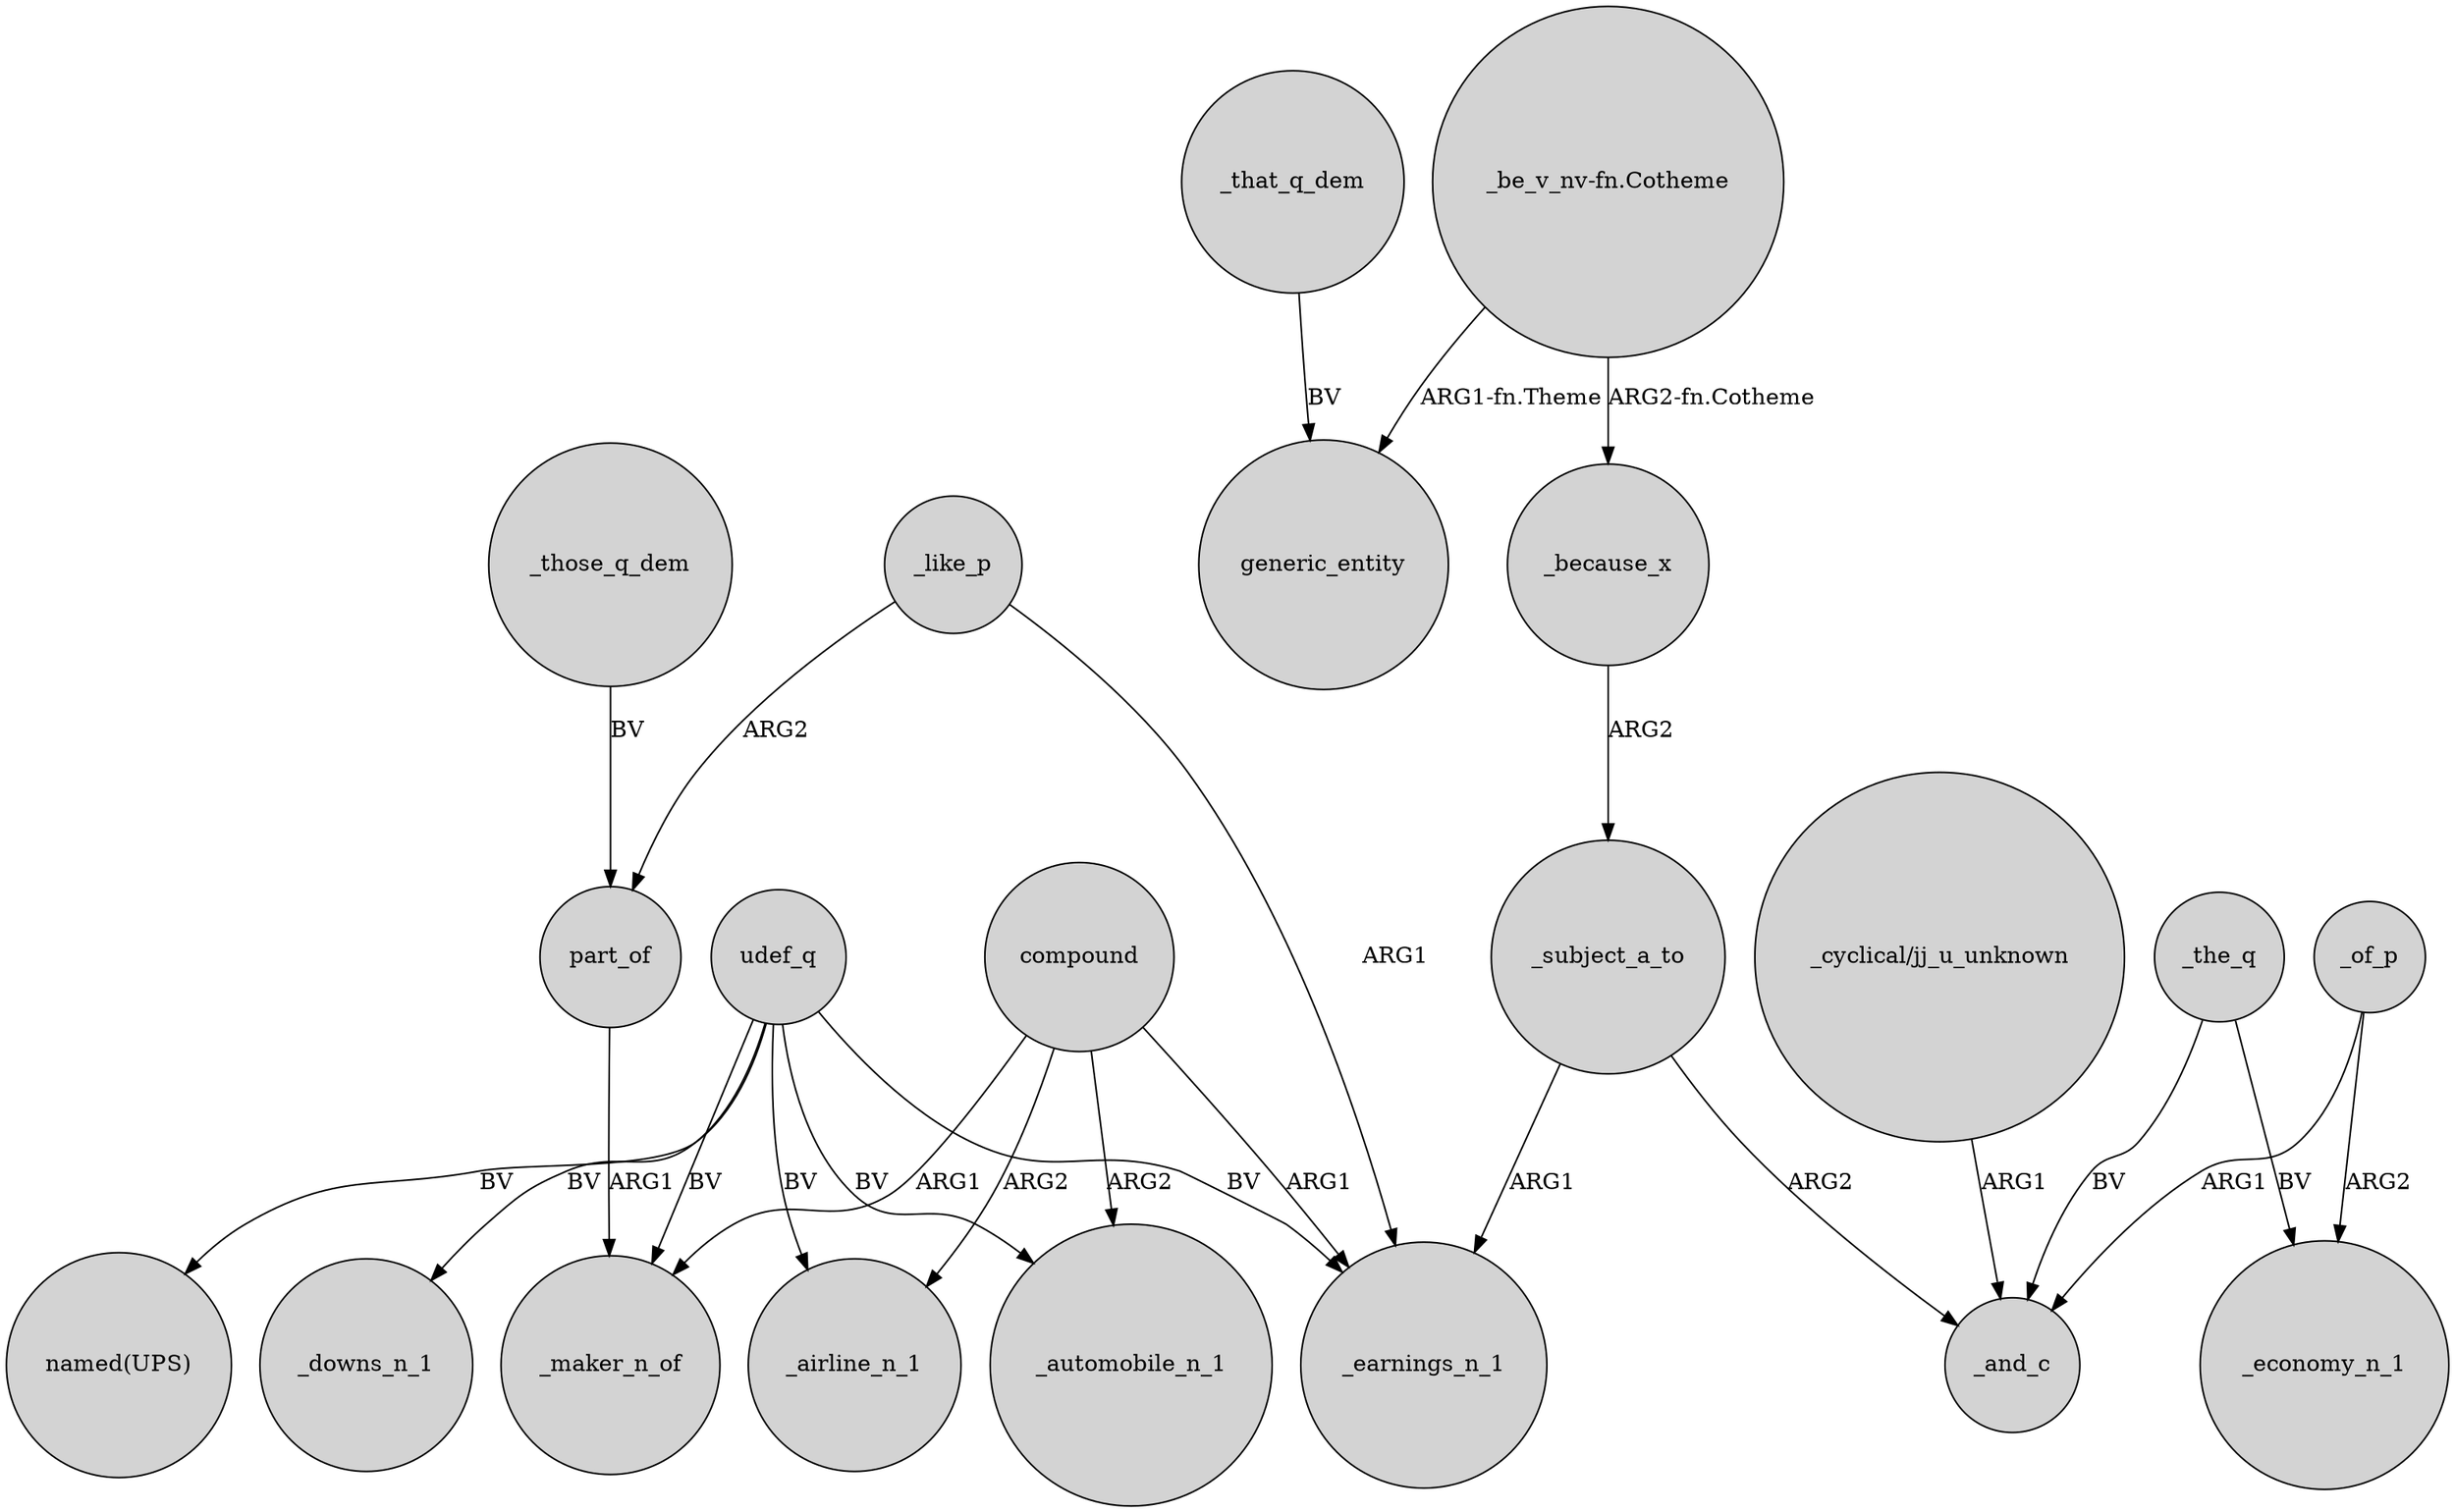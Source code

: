 digraph {
	node [shape=circle style=filled]
	_those_q_dem -> part_of [label=BV]
	_the_q -> _and_c [label=BV]
	_subject_a_to -> _and_c [label=ARG2]
	udef_q -> _airline_n_1 [label=BV]
	_like_p -> part_of [label=ARG2]
	_of_p -> _and_c [label=ARG1]
	udef_q -> _automobile_n_1 [label=BV]
	udef_q -> _maker_n_of [label=BV]
	part_of -> _maker_n_of [label=ARG1]
	"_cyclical/jj_u_unknown" -> _and_c [label=ARG1]
	compound -> _airline_n_1 [label=ARG2]
	udef_q -> _earnings_n_1 [label=BV]
	_because_x -> _subject_a_to [label=ARG2]
	"_be_v_nv-fn.Cotheme" -> generic_entity [label="ARG1-fn.Theme"]
	compound -> _maker_n_of [label=ARG1]
	"_be_v_nv-fn.Cotheme" -> _because_x [label="ARG2-fn.Cotheme"]
	_of_p -> _economy_n_1 [label=ARG2]
	compound -> _earnings_n_1 [label=ARG1]
	compound -> _automobile_n_1 [label=ARG2]
	_subject_a_to -> _earnings_n_1 [label=ARG1]
	_that_q_dem -> generic_entity [label=BV]
	udef_q -> "named(UPS)" [label=BV]
	_like_p -> _earnings_n_1 [label=ARG1]
	udef_q -> _downs_n_1 [label=BV]
	_the_q -> _economy_n_1 [label=BV]
}
